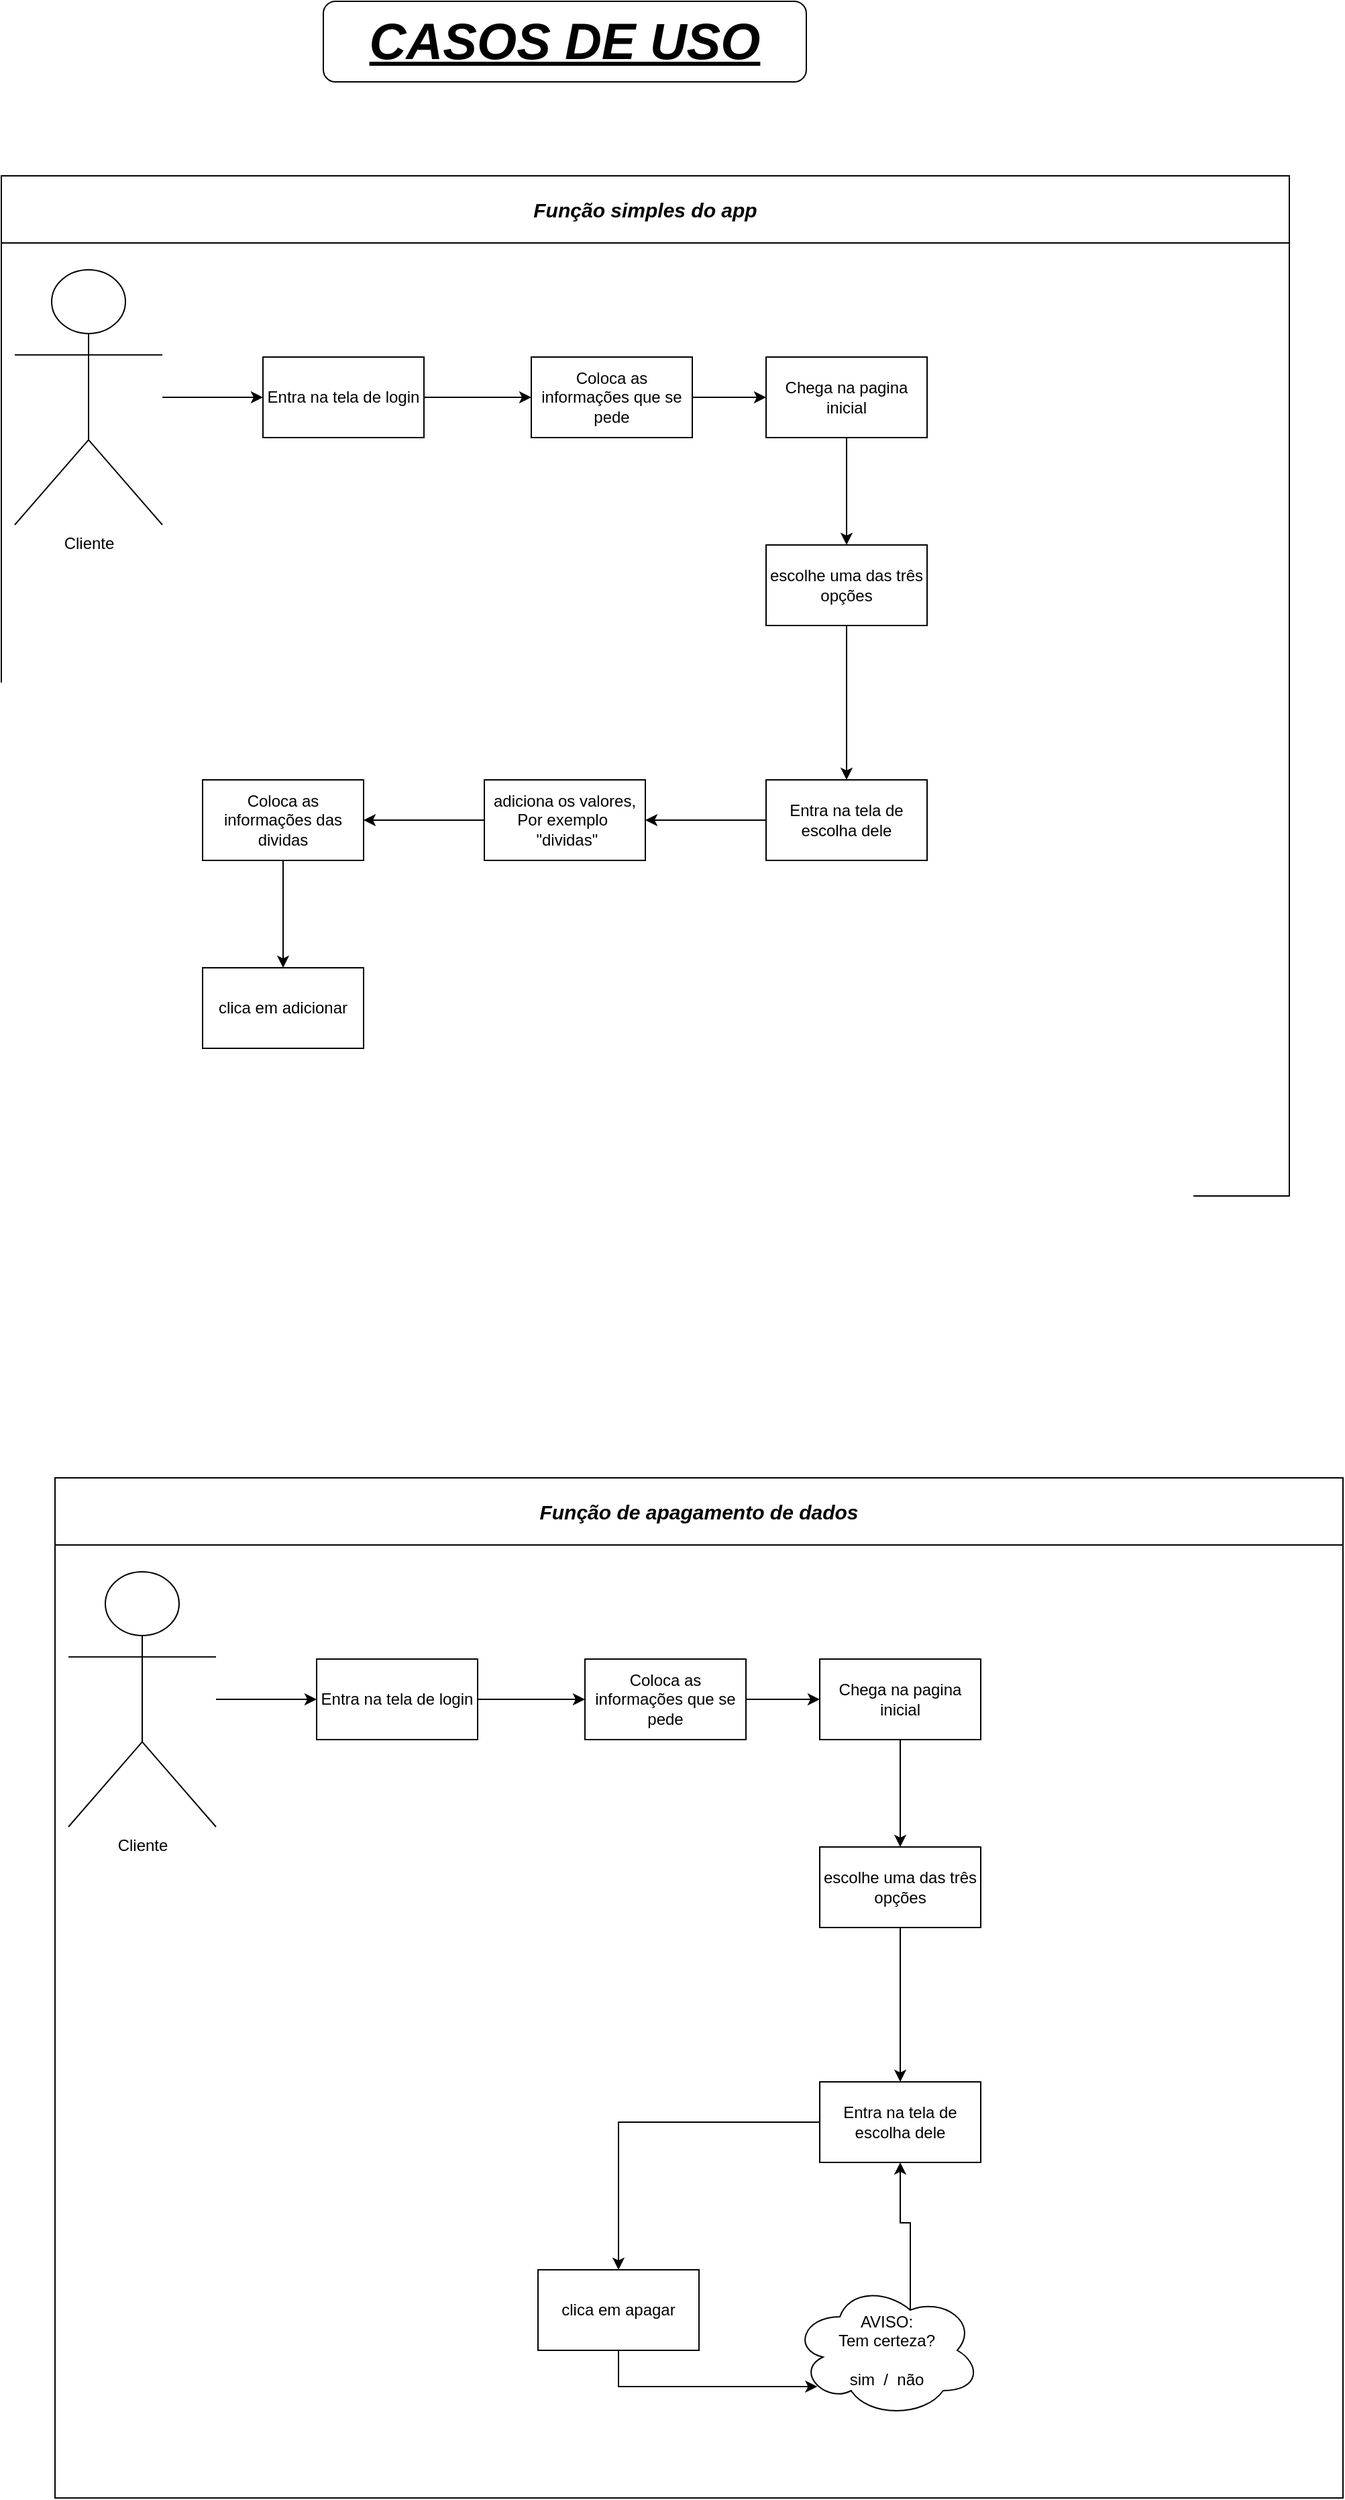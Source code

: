 <mxfile version="24.5.4" type="device">
  <diagram name="Página-1" id="9v0twBVo2FUqTgCRJjNB">
    <mxGraphModel dx="1434" dy="782" grid="1" gridSize="10" guides="1" tooltips="1" connect="1" arrows="1" fold="1" page="1" pageScale="1" pageWidth="827" pageHeight="1169" math="0" shadow="0">
      <root>
        <mxCell id="0" />
        <mxCell id="1" parent="0" />
        <mxCell id="QzXfRGlFkhGOKcSIT1_X-2" value="" style="edgeStyle=orthogonalEdgeStyle;rounded=0;orthogonalLoop=1;jettySize=auto;html=1;" parent="1" source="w7ZRcRKWBZO-TnNrPQ1M-1" target="QzXfRGlFkhGOKcSIT1_X-1" edge="1">
          <mxGeometry relative="1" as="geometry" />
        </mxCell>
        <mxCell id="w7ZRcRKWBZO-TnNrPQ1M-1" value="Cliente" style="shape=umlActor;verticalLabelPosition=bottom;verticalAlign=top;html=1;outlineConnect=0;" parent="1" vertex="1">
          <mxGeometry x="20" y="330" width="110" height="190" as="geometry" />
        </mxCell>
        <mxCell id="QzXfRGlFkhGOKcSIT1_X-4" value="" style="edgeStyle=orthogonalEdgeStyle;rounded=0;orthogonalLoop=1;jettySize=auto;html=1;" parent="1" source="QzXfRGlFkhGOKcSIT1_X-1" target="QzXfRGlFkhGOKcSIT1_X-3" edge="1">
          <mxGeometry relative="1" as="geometry" />
        </mxCell>
        <mxCell id="QzXfRGlFkhGOKcSIT1_X-1" value="Entra na tela de login" style="whiteSpace=wrap;html=1;verticalAlign=middle;" parent="1" vertex="1">
          <mxGeometry x="205" y="395" width="120" height="60" as="geometry" />
        </mxCell>
        <mxCell id="QzXfRGlFkhGOKcSIT1_X-6" value="" style="edgeStyle=orthogonalEdgeStyle;rounded=0;orthogonalLoop=1;jettySize=auto;html=1;" parent="1" source="QzXfRGlFkhGOKcSIT1_X-3" target="QzXfRGlFkhGOKcSIT1_X-5" edge="1">
          <mxGeometry relative="1" as="geometry" />
        </mxCell>
        <mxCell id="QzXfRGlFkhGOKcSIT1_X-3" value="Coloca as informações que se pede" style="whiteSpace=wrap;html=1;" parent="1" vertex="1">
          <mxGeometry x="405" y="395" width="120" height="60" as="geometry" />
        </mxCell>
        <mxCell id="QzXfRGlFkhGOKcSIT1_X-8" value="" style="edgeStyle=orthogonalEdgeStyle;rounded=0;orthogonalLoop=1;jettySize=auto;html=1;" parent="1" source="QzXfRGlFkhGOKcSIT1_X-5" target="QzXfRGlFkhGOKcSIT1_X-7" edge="1">
          <mxGeometry relative="1" as="geometry" />
        </mxCell>
        <mxCell id="QzXfRGlFkhGOKcSIT1_X-5" value="Chega na pagina inicial" style="whiteSpace=wrap;html=1;" parent="1" vertex="1">
          <mxGeometry x="580" y="395" width="120" height="60" as="geometry" />
        </mxCell>
        <mxCell id="QzXfRGlFkhGOKcSIT1_X-10" value="" style="edgeStyle=orthogonalEdgeStyle;rounded=0;orthogonalLoop=1;jettySize=auto;html=1;" parent="1" source="QzXfRGlFkhGOKcSIT1_X-7" target="QzXfRGlFkhGOKcSIT1_X-9" edge="1">
          <mxGeometry relative="1" as="geometry" />
        </mxCell>
        <mxCell id="QzXfRGlFkhGOKcSIT1_X-7" value="escolhe uma das três&lt;div&gt;opções&lt;/div&gt;" style="whiteSpace=wrap;html=1;" parent="1" vertex="1">
          <mxGeometry x="580" y="535" width="120" height="60" as="geometry" />
        </mxCell>
        <mxCell id="QzXfRGlFkhGOKcSIT1_X-12" value="" style="edgeStyle=orthogonalEdgeStyle;rounded=0;orthogonalLoop=1;jettySize=auto;html=1;" parent="1" source="QzXfRGlFkhGOKcSIT1_X-9" target="QzXfRGlFkhGOKcSIT1_X-11" edge="1">
          <mxGeometry relative="1" as="geometry" />
        </mxCell>
        <mxCell id="QzXfRGlFkhGOKcSIT1_X-9" value="Entra na tela de escolha dele" style="whiteSpace=wrap;html=1;" parent="1" vertex="1">
          <mxGeometry x="580" y="710" width="120" height="60" as="geometry" />
        </mxCell>
        <mxCell id="QzXfRGlFkhGOKcSIT1_X-14" value="" style="edgeStyle=orthogonalEdgeStyle;rounded=0;orthogonalLoop=1;jettySize=auto;html=1;" parent="1" source="QzXfRGlFkhGOKcSIT1_X-11" target="QzXfRGlFkhGOKcSIT1_X-13" edge="1">
          <mxGeometry relative="1" as="geometry" />
        </mxCell>
        <mxCell id="QzXfRGlFkhGOKcSIT1_X-11" value="adiciona os valores,&lt;div&gt;Por exemplo&amp;nbsp;&lt;/div&gt;&lt;div&gt;&amp;nbsp;&quot;dividas&quot;&lt;/div&gt;" style="whiteSpace=wrap;html=1;" parent="1" vertex="1">
          <mxGeometry x="370" y="710" width="120" height="60" as="geometry" />
        </mxCell>
        <mxCell id="QzXfRGlFkhGOKcSIT1_X-16" value="" style="edgeStyle=orthogonalEdgeStyle;rounded=0;orthogonalLoop=1;jettySize=auto;html=1;" parent="1" source="QzXfRGlFkhGOKcSIT1_X-13" target="QzXfRGlFkhGOKcSIT1_X-15" edge="1">
          <mxGeometry relative="1" as="geometry" />
        </mxCell>
        <mxCell id="QzXfRGlFkhGOKcSIT1_X-13" value="Coloca as informações das dividas" style="whiteSpace=wrap;html=1;" parent="1" vertex="1">
          <mxGeometry x="160" y="710" width="120" height="60" as="geometry" />
        </mxCell>
        <mxCell id="QzXfRGlFkhGOKcSIT1_X-15" value="clica em adicionar" style="whiteSpace=wrap;html=1;" parent="1" vertex="1">
          <mxGeometry x="160" y="850" width="120" height="60" as="geometry" />
        </mxCell>
        <mxCell id="QzXfRGlFkhGOKcSIT1_X-17" value="CASOS DE USO" style="rounded=1;whiteSpace=wrap;html=1;fontStyle=7;fontSize=38;" parent="1" vertex="1">
          <mxGeometry x="250" y="130" width="360" height="60" as="geometry" />
        </mxCell>
        <mxCell id="QzXfRGlFkhGOKcSIT1_X-20" value="&lt;span style=&quot;font-size: 15px;&quot;&gt;Função simples do&amp;nbsp;&lt;/span&gt;&lt;span style=&quot;font-size: 15px; background-color: initial;&quot;&gt;app&lt;/span&gt;" style="swimlane;whiteSpace=wrap;html=1;startSize=50;fontStyle=3" parent="1" vertex="1">
          <mxGeometry x="10" y="260" width="960" height="760" as="geometry" />
        </mxCell>
        <mxCell id="QzXfRGlFkhGOKcSIT1_X-22" value="" style="edgeStyle=orthogonalEdgeStyle;rounded=0;orthogonalLoop=1;jettySize=auto;html=1;" parent="1" source="QzXfRGlFkhGOKcSIT1_X-23" target="QzXfRGlFkhGOKcSIT1_X-25" edge="1">
          <mxGeometry relative="1" as="geometry" />
        </mxCell>
        <mxCell id="QzXfRGlFkhGOKcSIT1_X-23" value="Cliente" style="shape=umlActor;verticalLabelPosition=bottom;verticalAlign=top;html=1;outlineConnect=0;" parent="1" vertex="1">
          <mxGeometry x="60" y="1300" width="110" height="190" as="geometry" />
        </mxCell>
        <mxCell id="QzXfRGlFkhGOKcSIT1_X-24" value="" style="edgeStyle=orthogonalEdgeStyle;rounded=0;orthogonalLoop=1;jettySize=auto;html=1;" parent="1" source="QzXfRGlFkhGOKcSIT1_X-25" target="QzXfRGlFkhGOKcSIT1_X-27" edge="1">
          <mxGeometry relative="1" as="geometry" />
        </mxCell>
        <mxCell id="QzXfRGlFkhGOKcSIT1_X-25" value="Entra na tela de login" style="whiteSpace=wrap;html=1;verticalAlign=middle;" parent="1" vertex="1">
          <mxGeometry x="245" y="1365" width="120" height="60" as="geometry" />
        </mxCell>
        <mxCell id="QzXfRGlFkhGOKcSIT1_X-26" value="" style="edgeStyle=orthogonalEdgeStyle;rounded=0;orthogonalLoop=1;jettySize=auto;html=1;" parent="1" source="QzXfRGlFkhGOKcSIT1_X-27" target="QzXfRGlFkhGOKcSIT1_X-29" edge="1">
          <mxGeometry relative="1" as="geometry" />
        </mxCell>
        <mxCell id="QzXfRGlFkhGOKcSIT1_X-27" value="Coloca as informações que se pede" style="whiteSpace=wrap;html=1;" parent="1" vertex="1">
          <mxGeometry x="445" y="1365" width="120" height="60" as="geometry" />
        </mxCell>
        <mxCell id="QzXfRGlFkhGOKcSIT1_X-28" value="" style="edgeStyle=orthogonalEdgeStyle;rounded=0;orthogonalLoop=1;jettySize=auto;html=1;" parent="1" source="QzXfRGlFkhGOKcSIT1_X-29" target="QzXfRGlFkhGOKcSIT1_X-31" edge="1">
          <mxGeometry relative="1" as="geometry" />
        </mxCell>
        <mxCell id="QzXfRGlFkhGOKcSIT1_X-29" value="Chega na pagina inicial" style="whiteSpace=wrap;html=1;" parent="1" vertex="1">
          <mxGeometry x="620" y="1365" width="120" height="60" as="geometry" />
        </mxCell>
        <mxCell id="QzXfRGlFkhGOKcSIT1_X-30" value="" style="edgeStyle=orthogonalEdgeStyle;rounded=0;orthogonalLoop=1;jettySize=auto;html=1;" parent="1" source="QzXfRGlFkhGOKcSIT1_X-31" target="QzXfRGlFkhGOKcSIT1_X-33" edge="1">
          <mxGeometry relative="1" as="geometry" />
        </mxCell>
        <mxCell id="QzXfRGlFkhGOKcSIT1_X-31" value="escolhe uma das três&lt;div&gt;opções&lt;/div&gt;" style="whiteSpace=wrap;html=1;" parent="1" vertex="1">
          <mxGeometry x="620" y="1505" width="120" height="60" as="geometry" />
        </mxCell>
        <mxCell id="QzXfRGlFkhGOKcSIT1_X-46" style="edgeStyle=orthogonalEdgeStyle;rounded=0;orthogonalLoop=1;jettySize=auto;html=1;exitX=0;exitY=0.5;exitDx=0;exitDy=0;entryX=0.5;entryY=0;entryDx=0;entryDy=0;" parent="1" source="QzXfRGlFkhGOKcSIT1_X-33" target="QzXfRGlFkhGOKcSIT1_X-40" edge="1">
          <mxGeometry relative="1" as="geometry" />
        </mxCell>
        <mxCell id="QzXfRGlFkhGOKcSIT1_X-33" value="Entra na tela de escolha dele" style="whiteSpace=wrap;html=1;" parent="1" vertex="1">
          <mxGeometry x="620" y="1680" width="120" height="60" as="geometry" />
        </mxCell>
        <mxCell id="QzXfRGlFkhGOKcSIT1_X-39" value="&lt;span style=&quot;font-size: 15px;&quot;&gt;Função de apagamento de dados&lt;br&gt;&lt;/span&gt;" style="swimlane;whiteSpace=wrap;html=1;startSize=50;fontStyle=3" parent="1" vertex="1">
          <mxGeometry x="50" y="1230" width="960" height="760" as="geometry" />
        </mxCell>
        <mxCell id="QzXfRGlFkhGOKcSIT1_X-40" value="clica em apagar" style="whiteSpace=wrap;html=1;" parent="QzXfRGlFkhGOKcSIT1_X-39" vertex="1">
          <mxGeometry x="360" y="590" width="120" height="60" as="geometry" />
        </mxCell>
        <mxCell id="QzXfRGlFkhGOKcSIT1_X-44" value="AVISO:&lt;div&gt;Tem certeza?&lt;/div&gt;&lt;div&gt;&lt;br&gt;&lt;/div&gt;&lt;div&gt;sim&amp;nbsp; /&amp;nbsp; não&lt;/div&gt;" style="ellipse;shape=cloud;whiteSpace=wrap;html=1;" parent="QzXfRGlFkhGOKcSIT1_X-39" vertex="1">
          <mxGeometry x="550" y="600" width="140" height="100" as="geometry" />
        </mxCell>
        <mxCell id="QzXfRGlFkhGOKcSIT1_X-47" style="edgeStyle=orthogonalEdgeStyle;rounded=0;orthogonalLoop=1;jettySize=auto;html=1;exitX=0.5;exitY=1;exitDx=0;exitDy=0;entryX=0.13;entryY=0.77;entryDx=0;entryDy=0;entryPerimeter=0;" parent="QzXfRGlFkhGOKcSIT1_X-39" source="QzXfRGlFkhGOKcSIT1_X-40" target="QzXfRGlFkhGOKcSIT1_X-44" edge="1">
          <mxGeometry relative="1" as="geometry" />
        </mxCell>
        <mxCell id="QzXfRGlFkhGOKcSIT1_X-45" style="edgeStyle=orthogonalEdgeStyle;rounded=0;orthogonalLoop=1;jettySize=auto;html=1;exitX=0.625;exitY=0.2;exitDx=0;exitDy=0;exitPerimeter=0;entryX=0.5;entryY=1;entryDx=0;entryDy=0;" parent="1" source="QzXfRGlFkhGOKcSIT1_X-44" target="QzXfRGlFkhGOKcSIT1_X-33" edge="1">
          <mxGeometry relative="1" as="geometry" />
        </mxCell>
      </root>
    </mxGraphModel>
  </diagram>
</mxfile>
